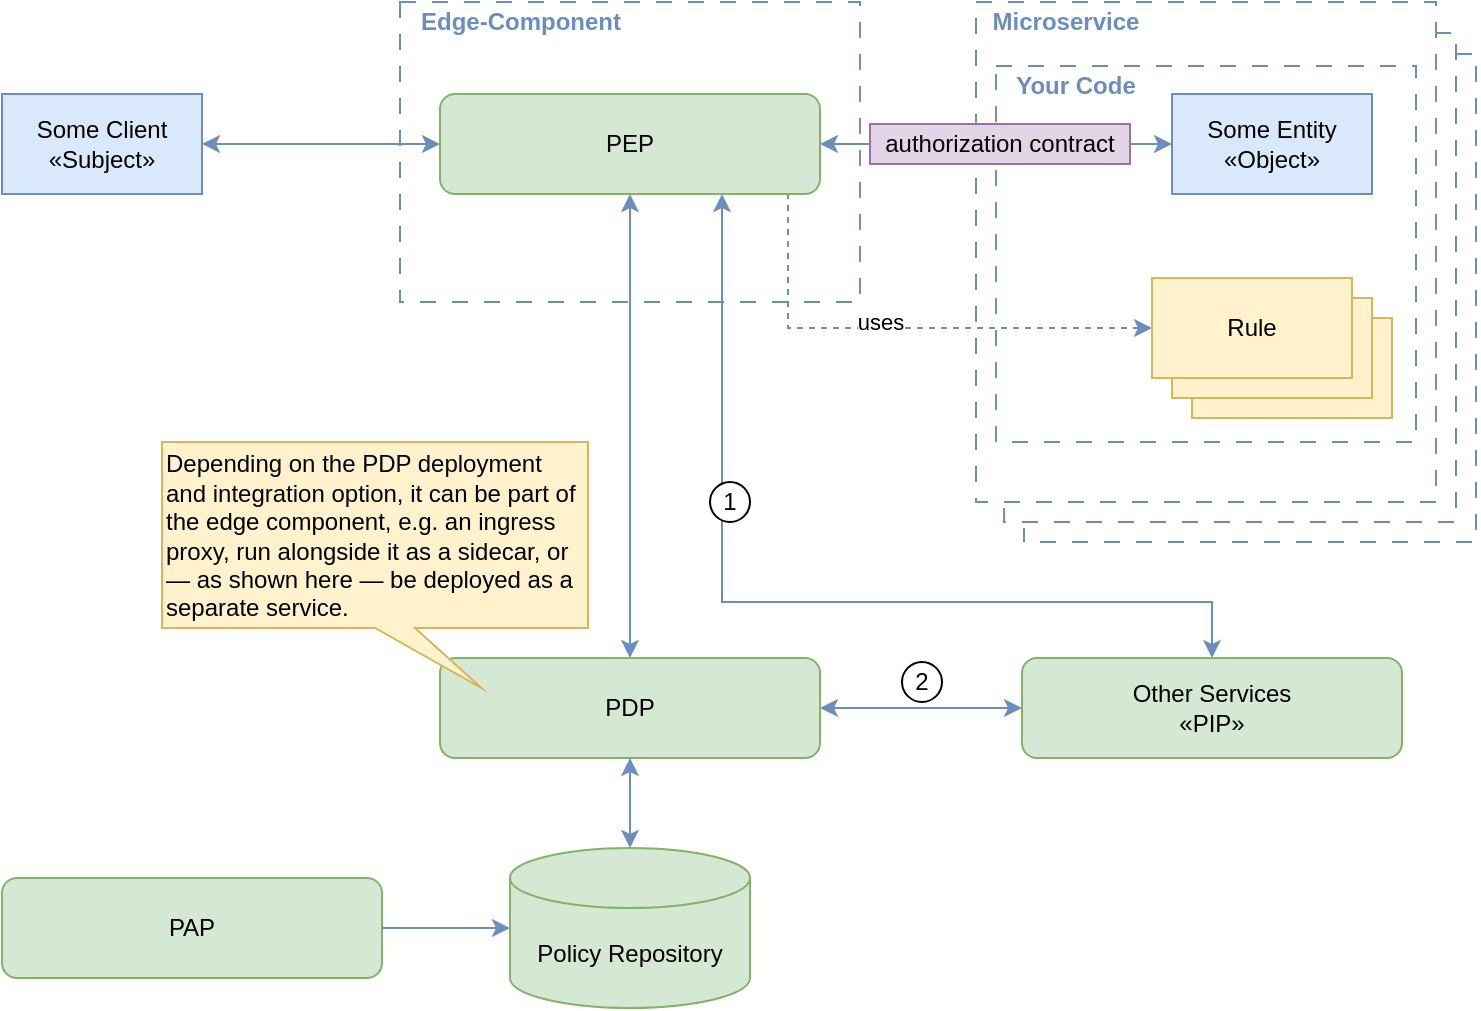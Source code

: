 <mxfile version="28.0.7">
  <diagram name="Page-1" id="vSZzm0c0lSDc5pFVxaaF">
    <mxGraphModel dx="1371" dy="887" grid="1" gridSize="10" guides="1" tooltips="1" connect="1" arrows="1" fold="1" page="1" pageScale="1" pageWidth="850" pageHeight="1100" math="0" shadow="0">
      <root>
        <mxCell id="0" />
        <mxCell id="1" parent="0" />
        <mxCell id="P9exJsjkpcG24izdwx1V-33" style="edgeStyle=orthogonalEdgeStyle;rounded=0;orthogonalLoop=1;jettySize=auto;html=1;entryX=0.061;entryY=1.012;entryDx=0;entryDy=0;entryPerimeter=0;exitX=0.998;exitY=0.062;exitDx=0;exitDy=0;exitPerimeter=0;endArrow=none;startFill=0;fillColor=#dae8fc;strokeColor=#6c8ebf;dashed=1;dashPattern=8 8;" parent="1" edge="1">
          <mxGeometry relative="1" as="geometry">
            <mxPoint x="767" y="56" as="sourcePoint" />
            <mxPoint x="551" y="293" as="targetPoint" />
            <Array as="points">
              <mxPoint x="777" y="56" />
              <mxPoint x="777" y="300" />
              <mxPoint x="551" y="300" />
            </Array>
          </mxGeometry>
        </mxCell>
        <mxCell id="P9exJsjkpcG24izdwx1V-32" style="edgeStyle=orthogonalEdgeStyle;rounded=0;orthogonalLoop=1;jettySize=auto;html=1;entryX=0.061;entryY=1.012;entryDx=0;entryDy=0;entryPerimeter=0;exitX=0.998;exitY=0.062;exitDx=0;exitDy=0;exitPerimeter=0;endArrow=none;startFill=0;fillColor=#dae8fc;strokeColor=#6c8ebf;dashed=1;dashPattern=8 8;" parent="1" source="P9exJsjkpcG24izdwx1V-1" target="P9exJsjkpcG24izdwx1V-1" edge="1">
          <mxGeometry relative="1" as="geometry">
            <Array as="points">
              <mxPoint x="767" y="46" />
              <mxPoint x="767" y="290" />
              <mxPoint x="541" y="290" />
            </Array>
          </mxGeometry>
        </mxCell>
        <mxCell id="P9exJsjkpcG24izdwx1V-1" value="" style="rounded=0;whiteSpace=wrap;html=1;fillColor=none;strokeColor=#6c8ebf;dashed=1;dashPattern=8 8;" parent="1" vertex="1">
          <mxGeometry x="527" y="30" width="230" height="250" as="geometry" />
        </mxCell>
        <mxCell id="P9exJsjkpcG24izdwx1V-12" value="" style="rounded=0;whiteSpace=wrap;html=1;fillColor=none;strokeColor=#6c8ebf;dashed=1;dashPattern=8 8;" parent="1" vertex="1">
          <mxGeometry x="537" y="62" width="210" height="188" as="geometry" />
        </mxCell>
        <mxCell id="P9exJsjkpcG24izdwx1V-29" value="" style="rounded=0;whiteSpace=wrap;html=1;fillColor=none;strokeColor=#6c8ebf;dashed=1;dashPattern=8 8;" parent="1" vertex="1">
          <mxGeometry x="239" y="30" width="230" height="150" as="geometry" />
        </mxCell>
        <mxCell id="P9exJsjkpcG24izdwx1V-37" value="Authorization Contract" style="rounded=0;whiteSpace=wrap;html=1;fillColor=#fff2cc;strokeColor=#d6b656;" parent="1" vertex="1">
          <mxGeometry x="635" y="188" width="100" height="50" as="geometry" />
        </mxCell>
        <mxCell id="P9exJsjkpcG24izdwx1V-36" value="Authorization Contract" style="rounded=0;whiteSpace=wrap;html=1;fillColor=#fff2cc;strokeColor=#d6b656;" parent="1" vertex="1">
          <mxGeometry x="625" y="178" width="100" height="50" as="geometry" />
        </mxCell>
        <mxCell id="aPNDeGo1sduExx9jBJkK-10" style="edgeStyle=orthogonalEdgeStyle;rounded=0;orthogonalLoop=1;jettySize=auto;html=1;entryX=0.5;entryY=0;entryDx=0;entryDy=0;startArrow=classic;startFill=1;fillColor=#dae8fc;strokeColor=#6c8ebf;" parent="1" source="aPNDeGo1sduExx9jBJkK-1" target="aPNDeGo1sduExx9jBJkK-5" edge="1">
          <mxGeometry relative="1" as="geometry" />
        </mxCell>
        <mxCell id="aPNDeGo1sduExx9jBJkK-16" style="edgeStyle=orthogonalEdgeStyle;rounded=0;orthogonalLoop=1;jettySize=auto;html=1;entryX=0;entryY=0.5;entryDx=0;entryDy=0;startArrow=classic;startFill=1;fillColor=#dae8fc;strokeColor=#6c8ebf;" parent="1" source="aPNDeGo1sduExx9jBJkK-1" target="aPNDeGo1sduExx9jBJkK-4" edge="1">
          <mxGeometry relative="1" as="geometry" />
        </mxCell>
        <mxCell id="P9exJsjkpcG24izdwx1V-38" style="edgeStyle=orthogonalEdgeStyle;rounded=0;orthogonalLoop=1;jettySize=auto;html=1;entryX=0;entryY=0.5;entryDx=0;entryDy=0;exitX=0.916;exitY=0.99;exitDx=0;exitDy=0;dashed=1;fillColor=#dae8fc;strokeColor=#6c8ebf;exitPerimeter=0;" parent="1" source="aPNDeGo1sduExx9jBJkK-1" target="P9exJsjkpcG24izdwx1V-35" edge="1">
          <mxGeometry relative="1" as="geometry">
            <mxPoint x="602.35" y="110.8" as="sourcePoint" />
          </mxGeometry>
        </mxCell>
        <mxCell id="mYGKsBrjJRizm44qWyRZ-4" value="uses" style="edgeLabel;html=1;align=center;verticalAlign=middle;resizable=0;points=[];" parent="P9exJsjkpcG24izdwx1V-38" vertex="1" connectable="0">
          <mxGeometry x="-0.104" y="3" relative="1" as="geometry">
            <mxPoint x="1" as="offset" />
          </mxGeometry>
        </mxCell>
        <mxCell id="P9exJsjkpcG24izdwx1V-40" style="edgeStyle=orthogonalEdgeStyle;rounded=0;orthogonalLoop=1;jettySize=auto;html=1;startArrow=classic;startFill=1;fillColor=#dae8fc;strokeColor=#6c8ebf;" parent="1" source="aPNDeGo1sduExx9jBJkK-1" target="P9exJsjkpcG24izdwx1V-5" edge="1">
          <mxGeometry relative="1" as="geometry">
            <Array as="points">
              <mxPoint x="400" y="330" />
              <mxPoint x="645" y="330" />
            </Array>
          </mxGeometry>
        </mxCell>
        <mxCell id="aPNDeGo1sduExx9jBJkK-1" value="PEP" style="rounded=1;whiteSpace=wrap;html=1;fillColor=#d5e8d4;strokeColor=#82b366;" parent="1" vertex="1">
          <mxGeometry x="259" y="76" width="190" height="50" as="geometry" />
        </mxCell>
        <mxCell id="aPNDeGo1sduExx9jBJkK-15" style="edgeStyle=orthogonalEdgeStyle;rounded=0;orthogonalLoop=1;jettySize=auto;html=1;entryX=0;entryY=0.5;entryDx=0;entryDy=0;startArrow=classic;startFill=1;fillColor=#dae8fc;strokeColor=#6c8ebf;" parent="1" source="aPNDeGo1sduExx9jBJkK-2" target="aPNDeGo1sduExx9jBJkK-1" edge="1">
          <mxGeometry relative="1" as="geometry" />
        </mxCell>
        <mxCell id="aPNDeGo1sduExx9jBJkK-2" value="Some Client&lt;br&gt;«Subject»" style="rounded=0;whiteSpace=wrap;html=1;fillColor=#dae8fc;strokeColor=#6c8ebf;" parent="1" vertex="1">
          <mxGeometry x="40" y="76" width="100" height="50" as="geometry" />
        </mxCell>
        <mxCell id="aPNDeGo1sduExx9jBJkK-4" value="Some Entity&lt;br&gt;«Object»" style="rounded=0;whiteSpace=wrap;html=1;fillColor=#dae8fc;strokeColor=#6c8ebf;" parent="1" vertex="1">
          <mxGeometry x="625" y="76" width="100" height="50" as="geometry" />
        </mxCell>
        <mxCell id="P9exJsjkpcG24izdwx1V-24" style="edgeStyle=orthogonalEdgeStyle;rounded=0;orthogonalLoop=1;jettySize=auto;html=1;entryX=0;entryY=0.5;entryDx=0;entryDy=0;startArrow=classic;startFill=1;fillColor=#dae8fc;strokeColor=#6c8ebf;endArrow=classic;endFill=1;" parent="1" source="aPNDeGo1sduExx9jBJkK-5" target="P9exJsjkpcG24izdwx1V-5" edge="1">
          <mxGeometry relative="1" as="geometry" />
        </mxCell>
        <mxCell id="aPNDeGo1sduExx9jBJkK-5" value="PDP" style="rounded=1;whiteSpace=wrap;html=1;fillColor=#d5e8d4;strokeColor=#82b366;" parent="1" vertex="1">
          <mxGeometry x="259" y="358" width="190" height="50" as="geometry" />
        </mxCell>
        <mxCell id="aPNDeGo1sduExx9jBJkK-7" value="PAP" style="rounded=1;whiteSpace=wrap;html=1;fillColor=#d5e8d4;strokeColor=#82b366;" parent="1" vertex="1">
          <mxGeometry x="40" y="468" width="190" height="50" as="geometry" />
        </mxCell>
        <mxCell id="aPNDeGo1sduExx9jBJkK-8" value="Policy Repository" style="shape=cylinder3;whiteSpace=wrap;html=1;boundedLbl=1;backgroundOutline=1;size=15;fillColor=#d5e8d4;strokeColor=#82b366;" parent="1" vertex="1">
          <mxGeometry x="294" y="453" width="120" height="80" as="geometry" />
        </mxCell>
        <mxCell id="aPNDeGo1sduExx9jBJkK-14" style="edgeStyle=orthogonalEdgeStyle;rounded=0;orthogonalLoop=1;jettySize=auto;html=1;entryX=0;entryY=0.5;entryDx=0;entryDy=0;entryPerimeter=0;fillColor=#dae8fc;strokeColor=#6c8ebf;" parent="1" source="aPNDeGo1sduExx9jBJkK-7" target="aPNDeGo1sduExx9jBJkK-8" edge="1">
          <mxGeometry relative="1" as="geometry" />
        </mxCell>
        <mxCell id="P9exJsjkpcG24izdwx1V-3" value="Microservice" style="text;html=1;align=center;verticalAlign=middle;whiteSpace=wrap;rounded=0;fillColor=none;fontColor=#6C8EBF;fontStyle=1" parent="1" vertex="1">
          <mxGeometry x="527" y="30" width="90" height="19" as="geometry" />
        </mxCell>
        <mxCell id="P9exJsjkpcG24izdwx1V-5" value="&lt;div&gt;Other Services&lt;/div&gt;«PIP»" style="rounded=1;whiteSpace=wrap;html=1;fillColor=#d5e8d4;strokeColor=#82b366;" parent="1" vertex="1">
          <mxGeometry x="550" y="358" width="190" height="50" as="geometry" />
        </mxCell>
        <mxCell id="P9exJsjkpcG24izdwx1V-13" value="Your Code" style="text;html=1;align=center;verticalAlign=middle;whiteSpace=wrap;rounded=0;fillColor=none;fontColor=#6C8EBF;fontStyle=1" parent="1" vertex="1">
          <mxGeometry x="537" y="62" width="80" height="19" as="geometry" />
        </mxCell>
        <mxCell id="P9exJsjkpcG24izdwx1V-25" style="edgeStyle=orthogonalEdgeStyle;rounded=0;orthogonalLoop=1;jettySize=auto;html=1;entryX=0.5;entryY=0;entryDx=0;entryDy=0;entryPerimeter=0;startArrow=classic;startFill=1;fillColor=#dae8fc;strokeColor=#6c8ebf;" parent="1" source="aPNDeGo1sduExx9jBJkK-5" target="aPNDeGo1sduExx9jBJkK-8" edge="1">
          <mxGeometry relative="1" as="geometry" />
        </mxCell>
        <mxCell id="P9exJsjkpcG24izdwx1V-30" value="Edge-Component" style="text;html=1;align=center;verticalAlign=middle;whiteSpace=wrap;rounded=0;fillColor=none;fontColor=#6C8EBF;fontStyle=1" parent="1" vertex="1">
          <mxGeometry x="239" y="30" width="121" height="19" as="geometry" />
        </mxCell>
        <mxCell id="P9exJsjkpcG24izdwx1V-35" value="Rule" style="rounded=0;whiteSpace=wrap;html=1;fillColor=#fff2cc;strokeColor=#d6b656;" parent="1" vertex="1">
          <mxGeometry x="615" y="168" width="100" height="50" as="geometry" />
        </mxCell>
        <mxCell id="P9exJsjkpcG24izdwx1V-41" value="1" style="ellipse;whiteSpace=wrap;html=1;aspect=fixed;" parent="1" vertex="1">
          <mxGeometry x="394" y="270" width="20" height="20" as="geometry" />
        </mxCell>
        <mxCell id="P9exJsjkpcG24izdwx1V-42" value="2" style="ellipse;whiteSpace=wrap;html=1;aspect=fixed;" parent="1" vertex="1">
          <mxGeometry x="490" y="360" width="20" height="20" as="geometry" />
        </mxCell>
        <mxCell id="mYGKsBrjJRizm44qWyRZ-1" value="authorization contract" style="rounded=0;whiteSpace=wrap;html=1;fillColor=#e1d5e7;strokeColor=#9673a6;" parent="1" vertex="1">
          <mxGeometry x="474" y="91" width="130" height="20" as="geometry" />
        </mxCell>
        <mxCell id="Po_sPxyfhwxTOC_PryQO-1" value="Depending on the PDP deployment and integration option, it can be part of the edge component, e.g. an ingress proxy, run alongside it as a sidecar, or — as shown here — be deployed as a separate service." style="shape=callout;whiteSpace=wrap;html=1;perimeter=calloutPerimeter;position2=0.75;fillColor=#fff2cc;strokeColor=#d6b656;align=left;" vertex="1" parent="1">
          <mxGeometry x="120" y="250" width="213" height="123" as="geometry" />
        </mxCell>
      </root>
    </mxGraphModel>
  </diagram>
</mxfile>
